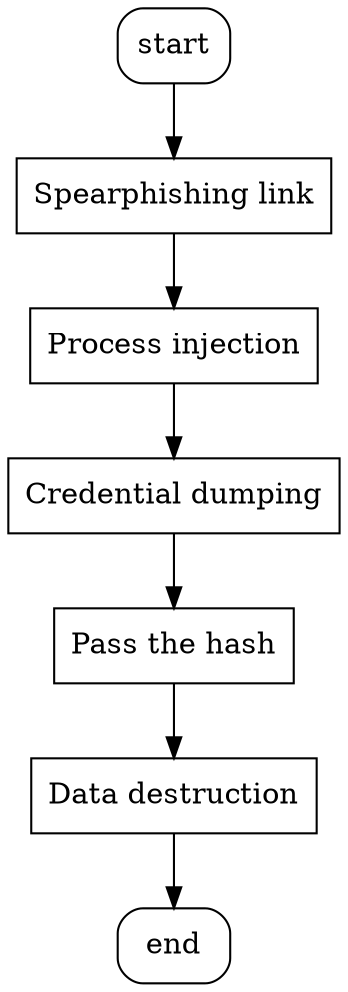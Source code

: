 digraph more363 {
	// nodes
	1[label="start",shape=box,style=rounded];
	2[label="Spearphishing link",shape=box];
		//P1//
	3[label="Process injection",shape=box];
		//P2;P3
		//P1=>P2//
	4[label="Credential dumping",shape=box];
		//P4
		//P3=>P4//
	5[label="Pass the hash",shape=box];
		//P5;U1//
	6[label="Data destruction",shape=box];
		//P6;F1
		//P5=>P6;P6->F1//
	7[label="end",shape=box,style=rounded];

	// edges
	1->2->3->4->5->6->7
}
